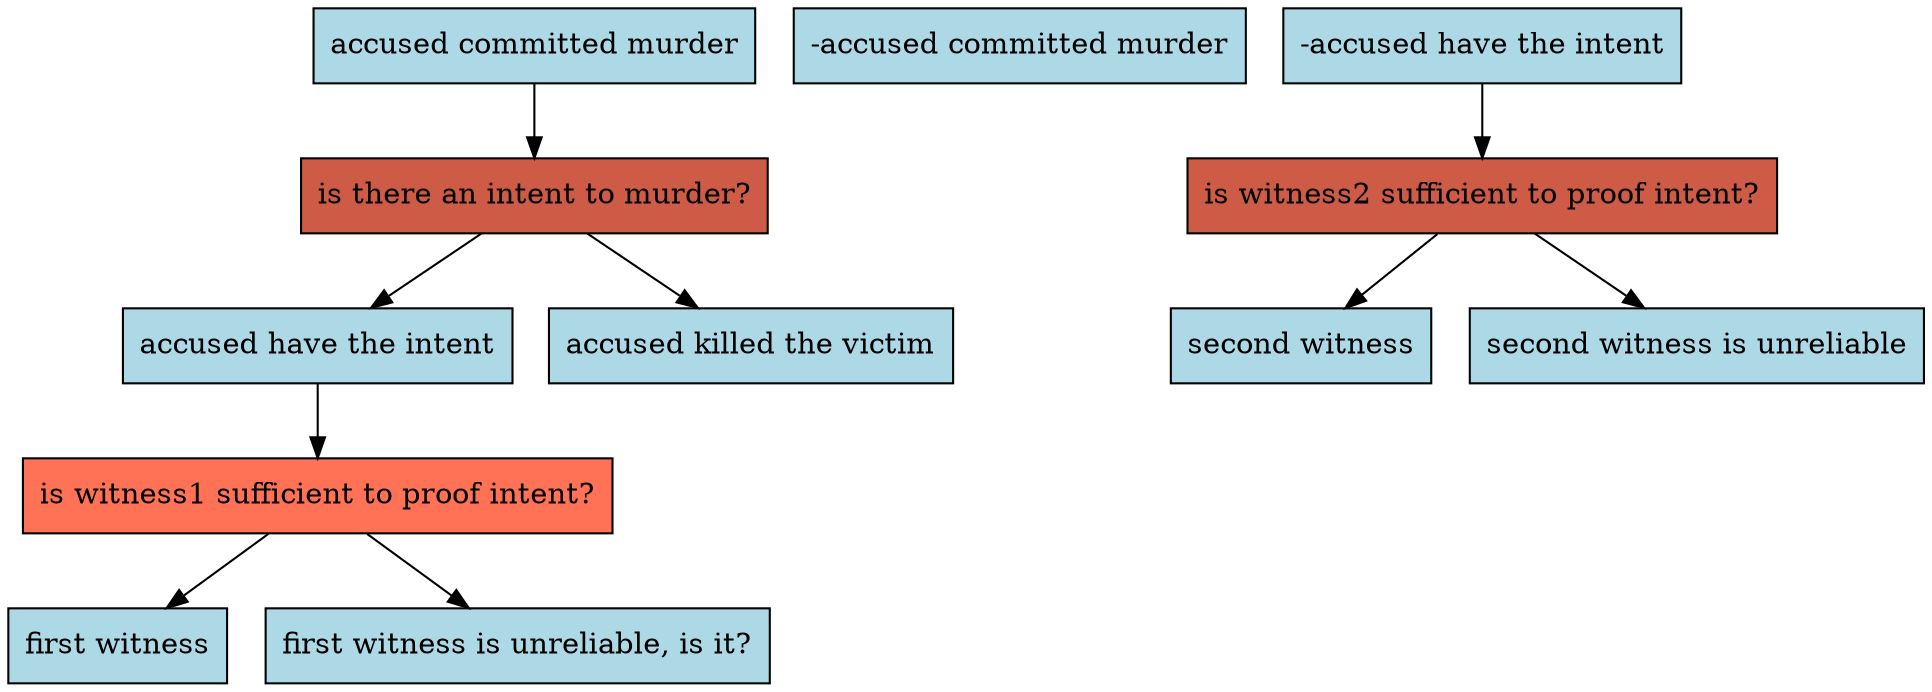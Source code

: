 digraph G{ 
"is there an intent to murder?" [color="black", fillcolor="coral3", width=.75, shape=box, style="filled"]; 
"accused committed murder" [color="black", fillcolor="lightblue", fixedsize=false, width=1  shape="box", style="filled"]; 
"-accused committed murder" [color="black", fillcolor="lightblue", fixedsize=false, width=1  shape="box", style="filled"]; 
"accused have the intent" [color="black", fillcolor="lightblue", fixedsize=false, width=1  shape="box", style="filled"]; 
"accused killed the victim" [color="black", fillcolor="lightblue", fixedsize=false, width=1  shape="box", style="filled"]; 
"is witness1 sufficient to proof intent?" [color="black", fillcolor="coral1", width=.75, shape=box, style="filled"]; 
"-accused have the intent" [color="black", fillcolor="lightblue", fixedsize=false, width=1  shape="box", style="filled"]; 
"first witness" [color="black", fillcolor="lightblue", fixedsize=false, width=1  shape="box", style="filled"]; 
"first witness is unreliable, is it?" [color="black", fillcolor="lightblue", fixedsize=false, width=1  shape="box", style="filled"]; 
"is witness2 sufficient to proof intent?" [color="black", fillcolor="coral3", width=.75, shape=box, style="filled"]; 
"second witness" [color="black", fillcolor="lightblue", fixedsize=false, width=1  shape="box", style="filled"]; 
"second witness is unreliable" [color="black", fillcolor="lightblue", fixedsize=false, width=1  shape="box", style="filled"]; 
"accused committed murder" -> "is there an intent to murder?" ; 
"is there an intent to murder?" -> "accused have the intent" ; 
"is there an intent to murder?" -> "accused killed the victim" ; 
"accused have the intent" -> "is witness1 sufficient to proof intent?" ; 
"is witness1 sufficient to proof intent?" -> "first witness" ; 
"is witness1 sufficient to proof intent?" -> "first witness is unreliable, is it?" ; 
"-accused have the intent" -> "is witness2 sufficient to proof intent?" ; 
"is witness2 sufficient to proof intent?" -> "second witness" ; 
"is witness2 sufficient to proof intent?" -> "second witness is unreliable" ; 
}
